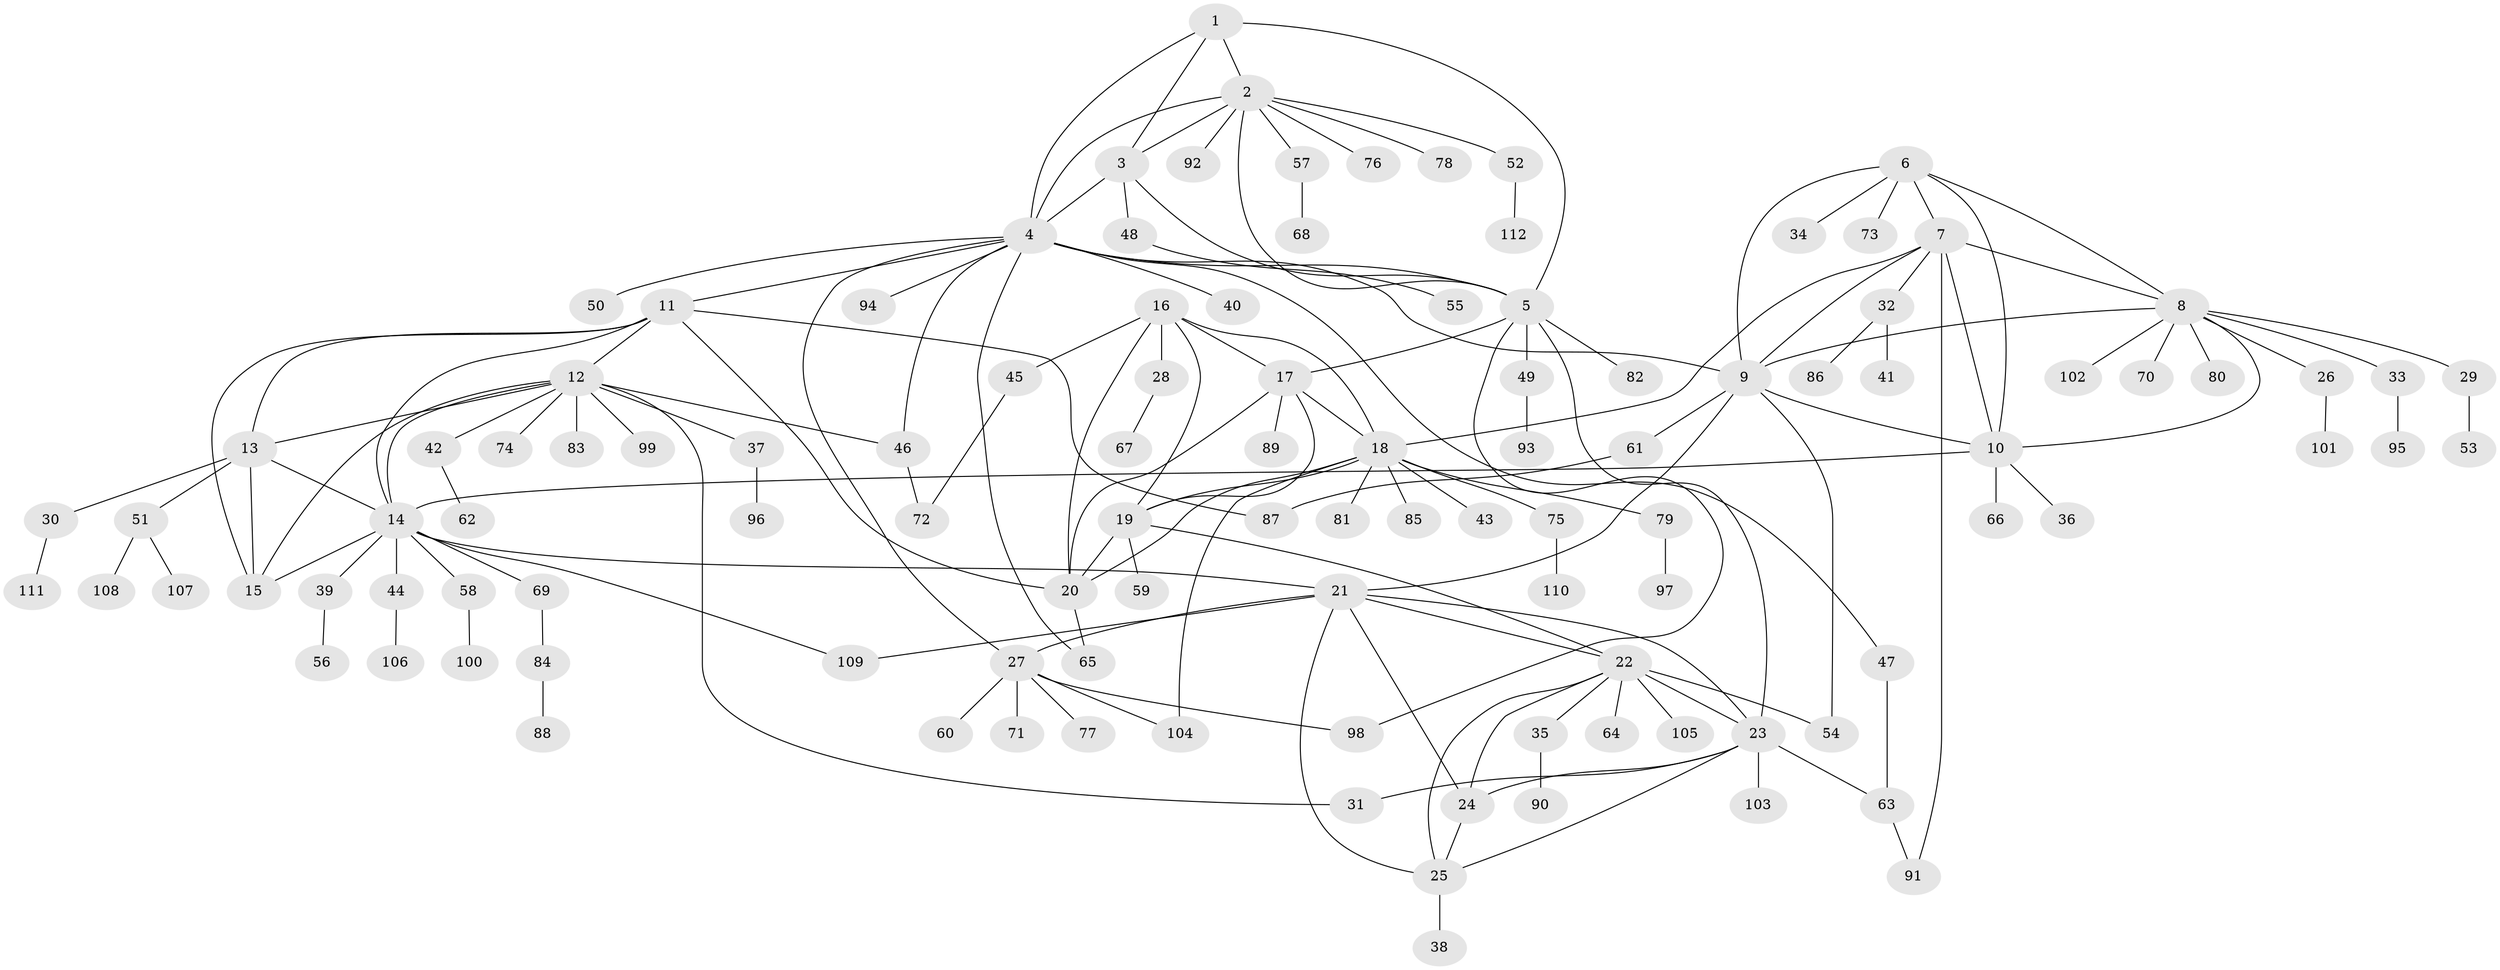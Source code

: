 // coarse degree distribution, {12: 0.012345679012345678, 7: 0.04938271604938271, 4: 0.037037037037037035, 8: 0.037037037037037035, 9: 0.04938271604938271, 11: 0.012345679012345678, 5: 0.012345679012345678, 10: 0.012345679012345678, 6: 0.012345679012345678, 3: 0.024691358024691357, 1: 0.5432098765432098, 2: 0.19753086419753085}
// Generated by graph-tools (version 1.1) at 2025/24/03/03/25 07:24:13]
// undirected, 112 vertices, 159 edges
graph export_dot {
graph [start="1"]
  node [color=gray90,style=filled];
  1;
  2;
  3;
  4;
  5;
  6;
  7;
  8;
  9;
  10;
  11;
  12;
  13;
  14;
  15;
  16;
  17;
  18;
  19;
  20;
  21;
  22;
  23;
  24;
  25;
  26;
  27;
  28;
  29;
  30;
  31;
  32;
  33;
  34;
  35;
  36;
  37;
  38;
  39;
  40;
  41;
  42;
  43;
  44;
  45;
  46;
  47;
  48;
  49;
  50;
  51;
  52;
  53;
  54;
  55;
  56;
  57;
  58;
  59;
  60;
  61;
  62;
  63;
  64;
  65;
  66;
  67;
  68;
  69;
  70;
  71;
  72;
  73;
  74;
  75;
  76;
  77;
  78;
  79;
  80;
  81;
  82;
  83;
  84;
  85;
  86;
  87;
  88;
  89;
  90;
  91;
  92;
  93;
  94;
  95;
  96;
  97;
  98;
  99;
  100;
  101;
  102;
  103;
  104;
  105;
  106;
  107;
  108;
  109;
  110;
  111;
  112;
  1 -- 2;
  1 -- 3;
  1 -- 4;
  1 -- 5;
  2 -- 3;
  2 -- 4;
  2 -- 5;
  2 -- 52;
  2 -- 57;
  2 -- 76;
  2 -- 78;
  2 -- 92;
  3 -- 4;
  3 -- 5;
  3 -- 48;
  4 -- 5;
  4 -- 9;
  4 -- 11;
  4 -- 27;
  4 -- 40;
  4 -- 46;
  4 -- 47;
  4 -- 50;
  4 -- 65;
  4 -- 94;
  5 -- 17;
  5 -- 23;
  5 -- 49;
  5 -- 82;
  5 -- 98;
  6 -- 7;
  6 -- 8;
  6 -- 9;
  6 -- 10;
  6 -- 34;
  6 -- 73;
  7 -- 8;
  7 -- 9;
  7 -- 10;
  7 -- 18;
  7 -- 32;
  7 -- 91;
  8 -- 9;
  8 -- 10;
  8 -- 26;
  8 -- 29;
  8 -- 33;
  8 -- 70;
  8 -- 80;
  8 -- 102;
  9 -- 10;
  9 -- 21;
  9 -- 54;
  9 -- 61;
  10 -- 14;
  10 -- 36;
  10 -- 66;
  11 -- 12;
  11 -- 13;
  11 -- 14;
  11 -- 15;
  11 -- 20;
  11 -- 87;
  12 -- 13;
  12 -- 14;
  12 -- 15;
  12 -- 31;
  12 -- 37;
  12 -- 42;
  12 -- 46;
  12 -- 74;
  12 -- 83;
  12 -- 99;
  13 -- 14;
  13 -- 15;
  13 -- 30;
  13 -- 51;
  14 -- 15;
  14 -- 21;
  14 -- 39;
  14 -- 44;
  14 -- 58;
  14 -- 69;
  14 -- 109;
  16 -- 17;
  16 -- 18;
  16 -- 19;
  16 -- 20;
  16 -- 28;
  16 -- 45;
  17 -- 18;
  17 -- 19;
  17 -- 20;
  17 -- 89;
  18 -- 19;
  18 -- 20;
  18 -- 43;
  18 -- 75;
  18 -- 79;
  18 -- 81;
  18 -- 85;
  18 -- 104;
  19 -- 20;
  19 -- 22;
  19 -- 59;
  20 -- 65;
  21 -- 22;
  21 -- 23;
  21 -- 24;
  21 -- 25;
  21 -- 27;
  21 -- 109;
  22 -- 23;
  22 -- 24;
  22 -- 25;
  22 -- 35;
  22 -- 54;
  22 -- 64;
  22 -- 105;
  23 -- 24;
  23 -- 25;
  23 -- 31;
  23 -- 63;
  23 -- 103;
  24 -- 25;
  25 -- 38;
  26 -- 101;
  27 -- 60;
  27 -- 71;
  27 -- 77;
  27 -- 98;
  27 -- 104;
  28 -- 67;
  29 -- 53;
  30 -- 111;
  32 -- 41;
  32 -- 86;
  33 -- 95;
  35 -- 90;
  37 -- 96;
  39 -- 56;
  42 -- 62;
  44 -- 106;
  45 -- 72;
  46 -- 72;
  47 -- 63;
  48 -- 55;
  49 -- 93;
  51 -- 107;
  51 -- 108;
  52 -- 112;
  57 -- 68;
  58 -- 100;
  61 -- 87;
  63 -- 91;
  69 -- 84;
  75 -- 110;
  79 -- 97;
  84 -- 88;
}
